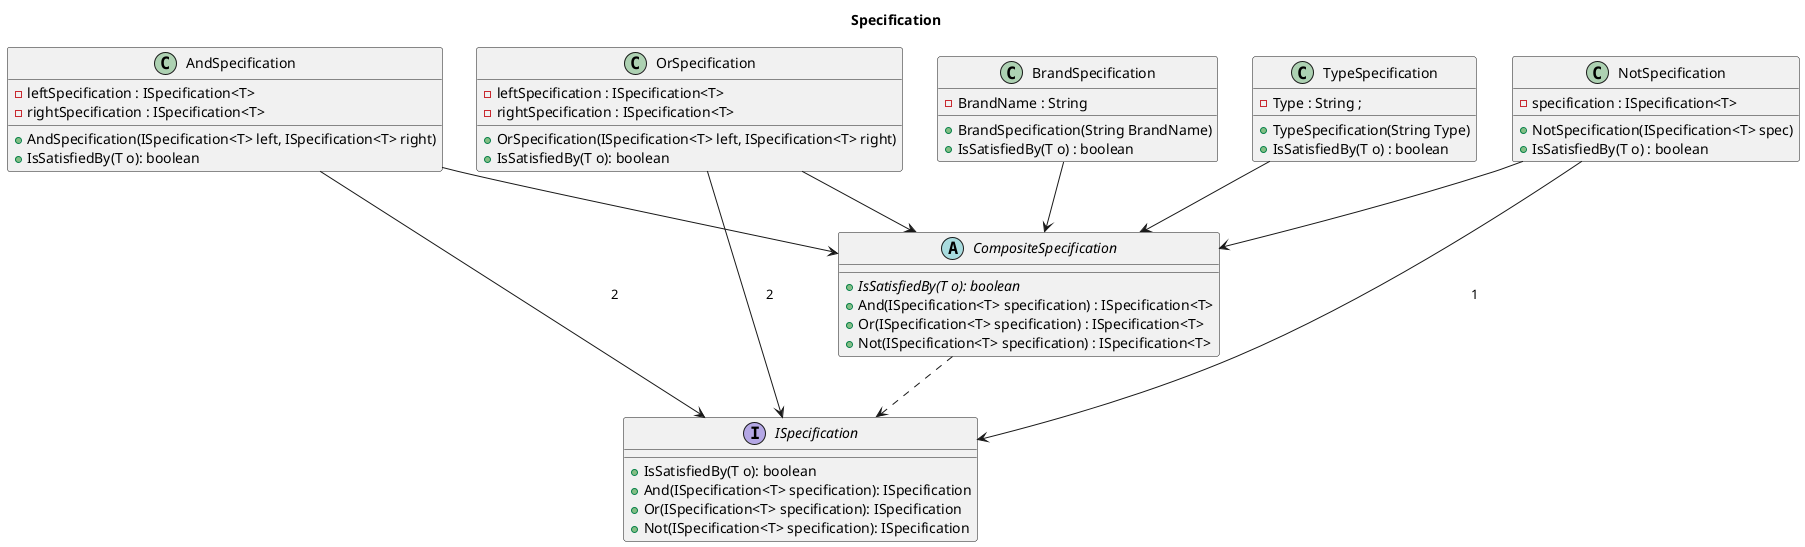 @startuml

title  Specification

interface ISpecification {
	 +IsSatisfiedBy(T o): boolean
     +And(ISpecification<T> specification): ISpecification
     +Or(ISpecification<T> specification): ISpecification
     +Not(ISpecification<T> specification): ISpecification
}

abstract class CompositeSpecification {
	+{abstract} IsSatisfiedBy(T o): boolean 	
    +And(ISpecification<T> specification) : ISpecification<T>
    +Or(ISpecification<T> specification) : ISpecification<T> 
    +Not(ISpecification<T> specification) : ISpecification<T> 
}

class AndSpecification {
	 -leftSpecification : ISpecification<T>
	 -rightSpecification : ISpecification<T>
	 
	 +AndSpecification(ISpecification<T> left, ISpecification<T> right)
	 +IsSatisfiedBy(T o): boolean 
}


class OrSpecification {
	 -leftSpecification : ISpecification<T>
	 -rightSpecification : ISpecification<T>
	 
	 +OrSpecification(ISpecification<T> left, ISpecification<T> right)
	 +IsSatisfiedBy(T o): boolean 
}


class NotSpecification {	 
	 -specification : ISpecification<T>	 
	 +NotSpecification(ISpecification<T> spec) 	  
	 +IsSatisfiedBy(T o) : boolean 
}


class BrandSpecification {
	-BrandName : String
    +BrandSpecification(String BrandName)
    +IsSatisfiedBy(T o) : boolean 
}

class TypeSpecification {
	-Type : String ;
    +TypeSpecification(String Type)
    +IsSatisfiedBy(T o) : boolean  
}


CompositeSpecification ..> ISpecification
AndSpecification --> CompositeSpecification
OrSpecification --> CompositeSpecification
NotSpecification --> CompositeSpecification
BrandSpecification --> CompositeSpecification
TypeSpecification --> CompositeSpecification
AndSpecification --> ISpecification: "2"
OrSpecification --> ISpecification: "2"
NotSpecification --> ISpecification: "1"

@enduml